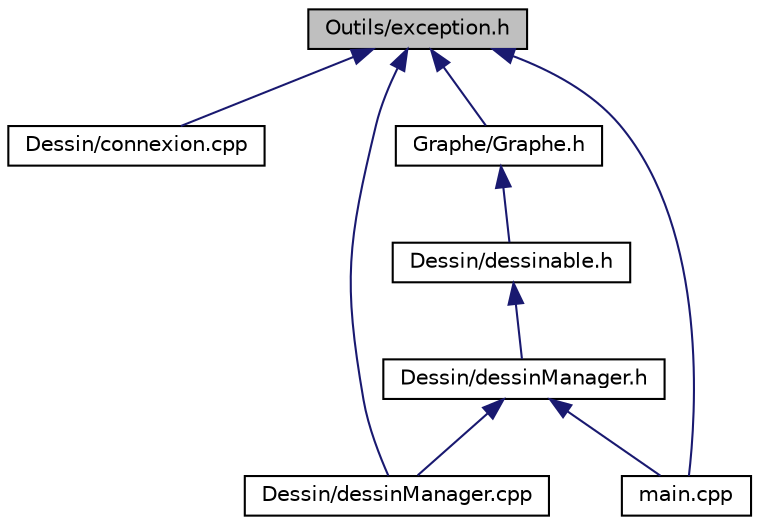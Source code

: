 digraph "Outils/exception.h"
{
  edge [fontname="Helvetica",fontsize="10",labelfontname="Helvetica",labelfontsize="10"];
  node [fontname="Helvetica",fontsize="10",shape=record];
  Node1 [label="Outils/exception.h",height=0.2,width=0.4,color="black", fillcolor="grey75", style="filled", fontcolor="black"];
  Node1 -> Node2 [dir="back",color="midnightblue",fontsize="10",style="solid"];
  Node2 [label="Dessin/connexion.cpp",height=0.2,width=0.4,color="black", fillcolor="white", style="filled",URL="$connexion_8cpp.html"];
  Node1 -> Node3 [dir="back",color="midnightblue",fontsize="10",style="solid"];
  Node3 [label="Graphe/Graphe.h",height=0.2,width=0.4,color="black", fillcolor="white", style="filled",URL="$_graphe_8h.html"];
  Node3 -> Node4 [dir="back",color="midnightblue",fontsize="10",style="solid"];
  Node4 [label="Dessin/dessinable.h",height=0.2,width=0.4,color="black", fillcolor="white", style="filled",URL="$dessinable_8h.html"];
  Node4 -> Node5 [dir="back",color="midnightblue",fontsize="10",style="solid"];
  Node5 [label="Dessin/dessinManager.h",height=0.2,width=0.4,color="black", fillcolor="white", style="filled",URL="$dessin_manager_8h.html"];
  Node5 -> Node6 [dir="back",color="midnightblue",fontsize="10",style="solid"];
  Node6 [label="Dessin/dessinManager.cpp",height=0.2,width=0.4,color="black", fillcolor="white", style="filled",URL="$dessin_manager_8cpp.html"];
  Node5 -> Node7 [dir="back",color="midnightblue",fontsize="10",style="solid"];
  Node7 [label="main.cpp",height=0.2,width=0.4,color="black", fillcolor="white", style="filled",URL="$main_8cpp.html"];
  Node1 -> Node6 [dir="back",color="midnightblue",fontsize="10",style="solid"];
  Node1 -> Node7 [dir="back",color="midnightblue",fontsize="10",style="solid"];
}

